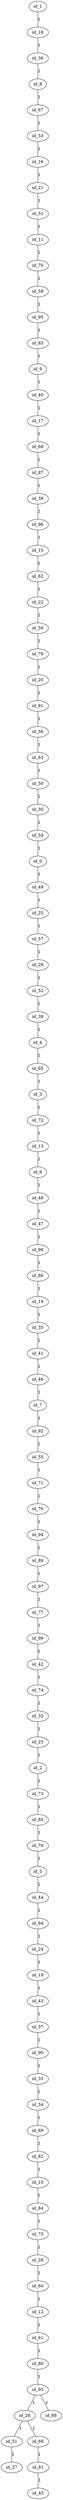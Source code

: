 graph GR{
id_0;
id_1;
id_2;
id_3;
id_4;
id_5;
id_6;
id_7;
id_8;
id_9;
id_10;
id_11;
id_12;
id_13;
id_14;
id_15;
id_16;
id_17;
id_18;
id_19;
id_20;
id_21;
id_22;
id_23;
id_24;
id_25;
id_26;
id_27;
id_28;
id_29;
id_30;
id_31;
id_32;
id_33;
id_34;
id_35;
id_36;
id_37;
id_38;
id_39;
id_40;
id_41;
id_42;
id_43;
id_44;
id_45;
id_46;
id_47;
id_48;
id_49;
id_50;
id_51;
id_52;
id_53;
id_54;
id_55;
id_56;
id_57;
id_58;
id_59;
id_60;
id_61;
id_62;
id_63;
id_64;
id_65;
id_66;
id_67;
id_68;
id_69;
id_70;
id_71;
id_72;
id_73;
id_74;
id_75;
id_76;
id_77;
id_78;
id_79;
id_80;
id_81;
id_82;
id_83;
id_84;
id_85;
id_86;
id_87;
id_88;
id_89;
id_90;
id_91;
id_92;
id_93;
id_94;
id_95;
id_96;
id_97;
id_98;
id_99;
id_1--id_18[label=1];
id_18--id_36[label=1];
id_36--id_8[label=1];
id_8--id_67[label=1];
id_67--id_53[label=1];
id_53--id_16[label=1];
id_16--id_21[label=1];
id_21--id_31[label=1];
id_31--id_11[label=1];
id_11--id_70[label=1];
id_70--id_58[label=1];
id_58--id_95[label=1];
id_95--id_83[label=1];
id_83--id_9[label=1];
id_9--id_40[label=1];
id_40--id_17[label=1];
id_17--id_68[label=1];
id_68--id_87[label=1];
id_87--id_38[label=1];
id_38--id_96[label=1];
id_96--id_15[label=1];
id_15--id_62[label=1];
id_62--id_22[label=1];
id_22--id_59[label=1];
id_59--id_79[label=1];
id_79--id_20[label=1];
id_20--id_91[label=1];
id_91--id_56[label=1];
id_56--id_63[label=1];
id_63--id_50[label=1];
id_50--id_30[label=1];
id_30--id_54[label=1];
id_54--id_0[label=1];
id_0--id_49[label=1];
id_49--id_25[label=1];
id_25--id_57[label=1];
id_57--id_29[label=1];
id_29--id_52[label=1];
id_52--id_39[label=1];
id_39--id_4[label=1];
id_4--id_65[label=1];
id_65--id_3[label=1];
id_3--id_72[label=1];
id_72--id_13[label=1];
id_13--id_6[label=1];
id_6--id_48[label=1];
id_48--id_47[label=1];
id_47--id_98[label=1];
id_98--id_86[label=1];
id_86--id_14[label=1];
id_14--id_35[label=1];
id_35--id_41[label=1];
id_41--id_46[label=1];
id_46--id_7[label=1];
id_7--id_92[label=1];
id_92--id_55[label=1];
id_55--id_71[label=1];
id_71--id_76[label=1];
id_76--id_94[label=1];
id_94--id_89[label=1];
id_89--id_97[label=1];
id_97--id_77[label=1];
id_77--id_99[label=1];
id_99--id_42[label=1];
id_42--id_74[label=1];
id_74--id_32[label=1];
id_32--id_23[label=1];
id_23--id_2[label=1];
id_2--id_73[label=1];
id_73--id_85[label=1];
id_85--id_78[label=1];
id_78--id_5[label=1];
id_5--id_44[label=1];
id_44--id_64[label=1];
id_64--id_24[label=1];
id_24--id_19[label=1];
id_19--id_43[label=1];
id_43--id_37[label=1];
id_37--id_90[label=1];
id_90--id_33[label=1];
id_33--id_34[label=1];
id_34--id_69[label=1];
id_69--id_82[label=1];
id_82--id_10[label=1];
id_10--id_84[label=1];
id_84--id_75[label=1];
id_75--id_28[label=1];
id_28--id_60[label=1];
id_60--id_12[label=1];
id_12--id_61[label=1];
id_61--id_80[label=1];
id_80--id_93[label=1];
id_93--id_26[label=1];
id_26--id_66[label=1];
id_66--id_81[label=1];
id_81--id_45[label=1];
id_26--id_51[label=1];
id_51--id_27[label=1];
id_93--id_88[label=1];
}